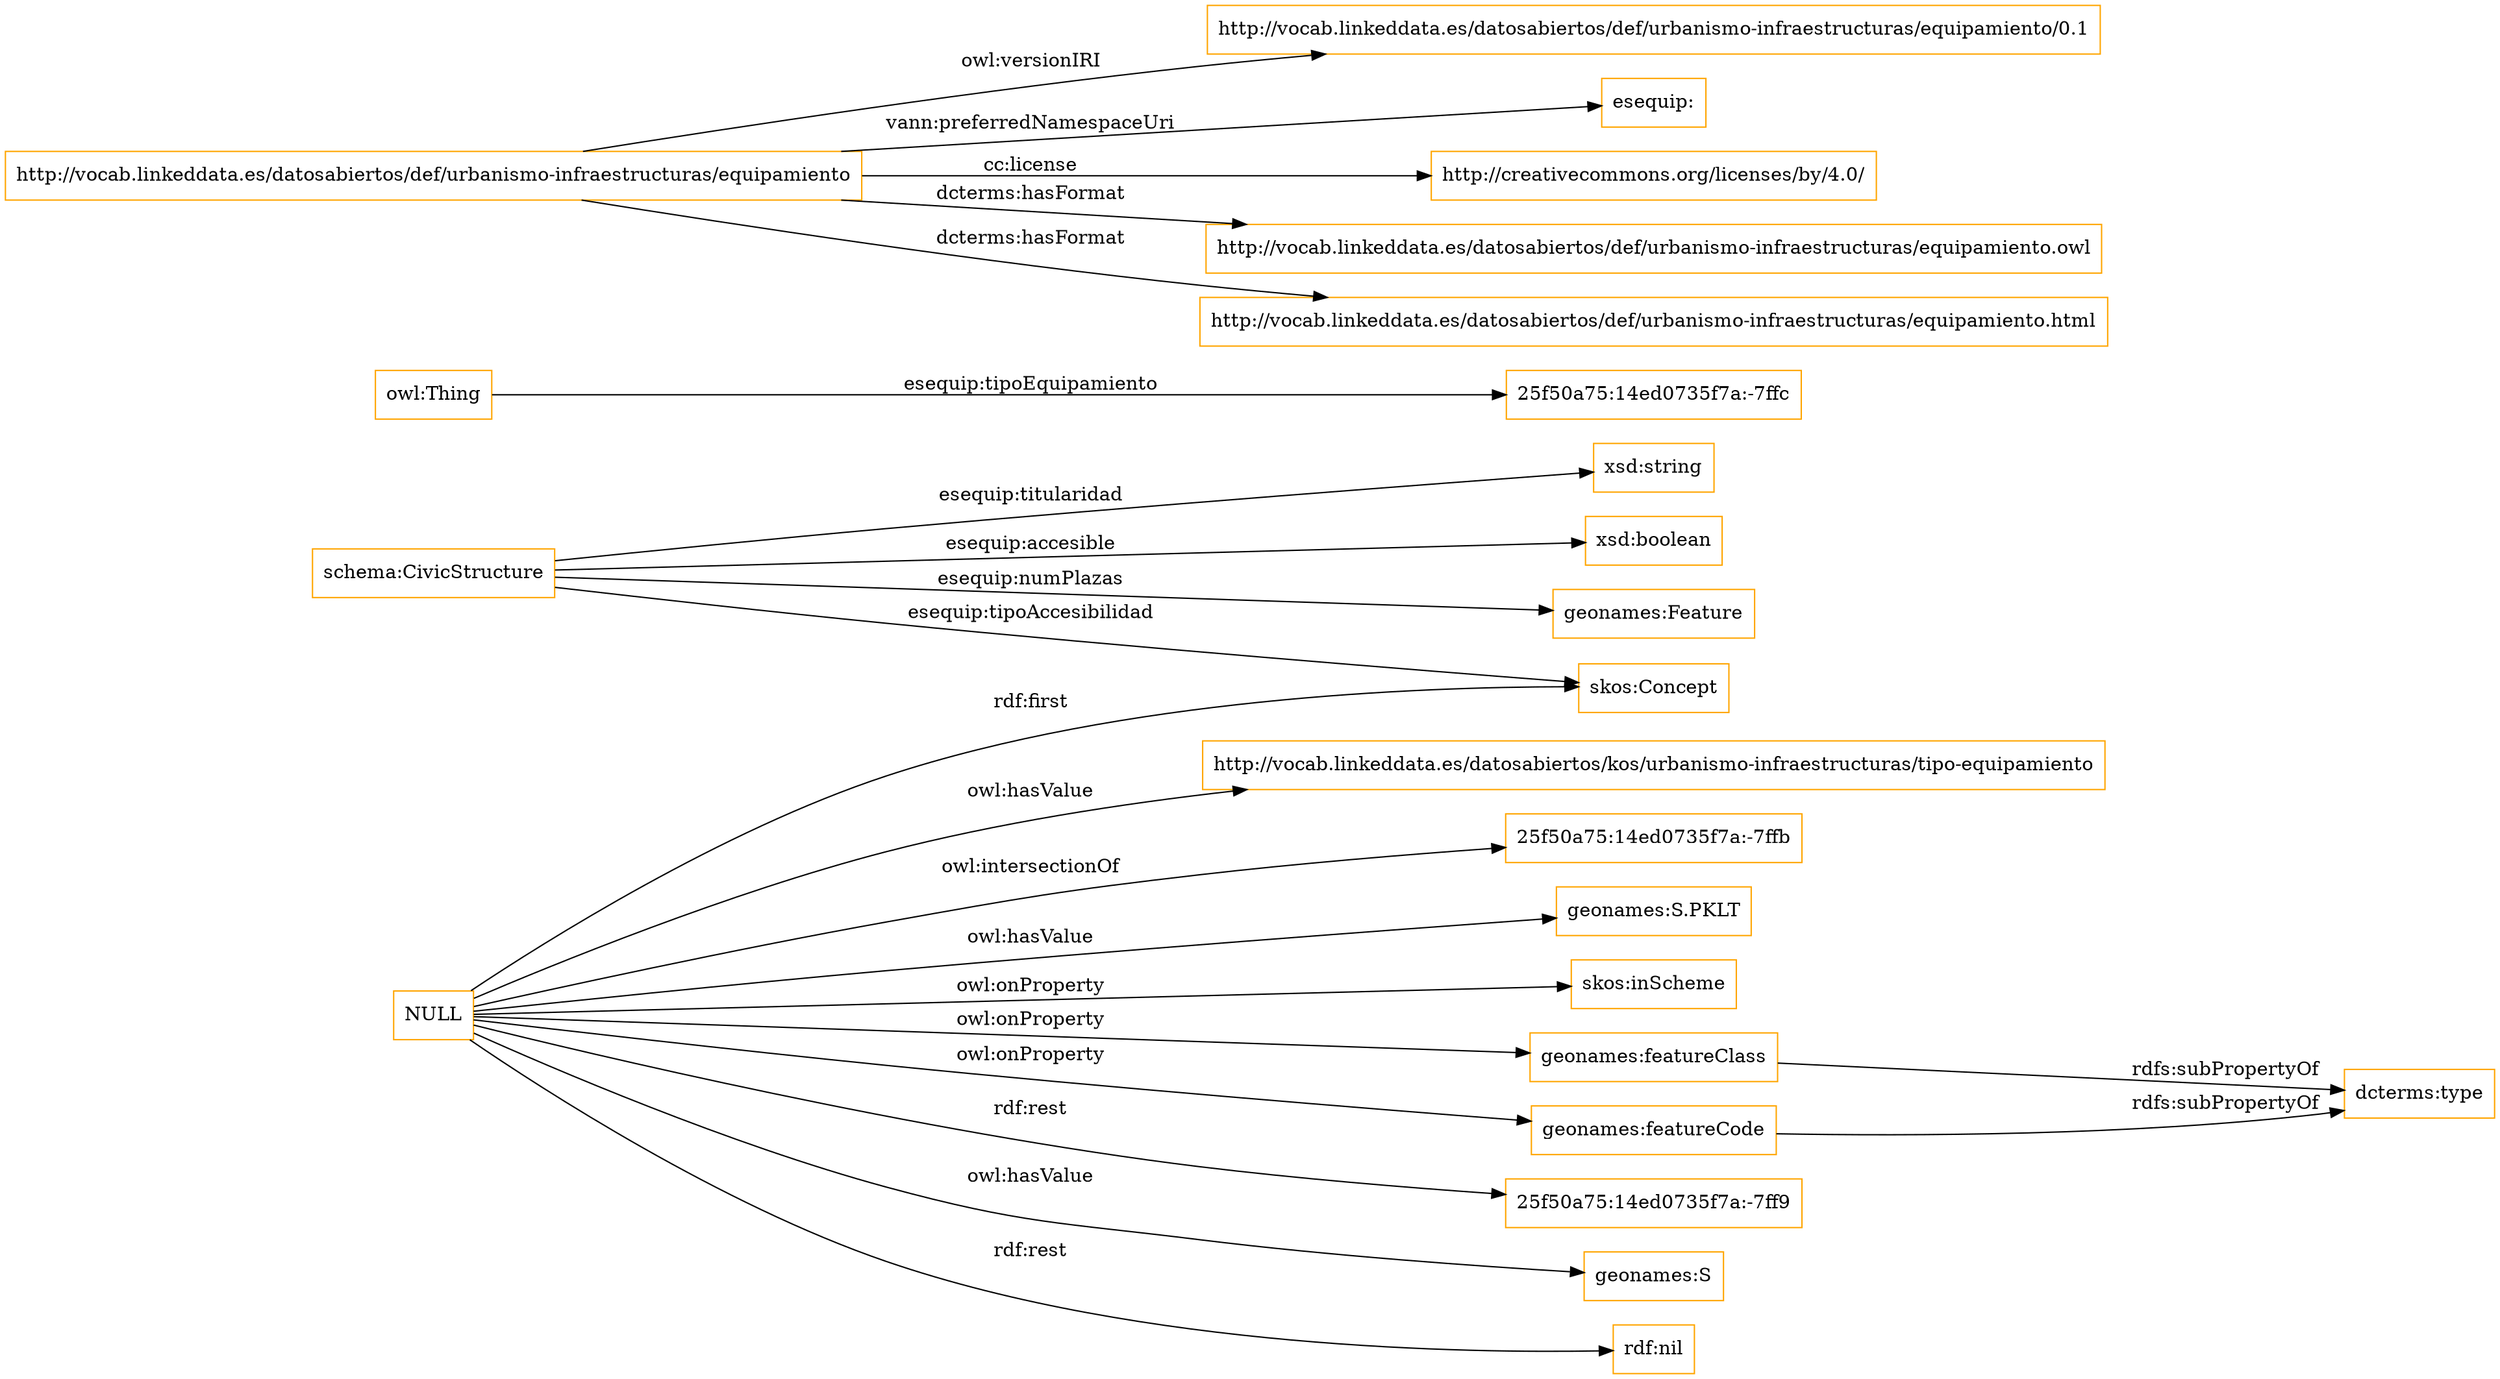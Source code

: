 digraph ar2dtool_diagram { 
rankdir=LR;
size="1501"
node [shape = rectangle, color="orange"]; "skos:Concept" "schema:CivicStructure" "geonames:Feature" "25f50a75:14ed0735f7a:-7ffc" ; /*classes style*/
	"geonames:featureClass" -> "dcterms:type" [ label = "rdfs:subPropertyOf" ];
	"http://vocab.linkeddata.es/datosabiertos/def/urbanismo-infraestructuras/equipamiento" -> "http://vocab.linkeddata.es/datosabiertos/def/urbanismo-infraestructuras/equipamiento/0.1" [ label = "owl:versionIRI" ];
	"http://vocab.linkeddata.es/datosabiertos/def/urbanismo-infraestructuras/equipamiento" -> "esequip:" [ label = "vann:preferredNamespaceUri" ];
	"http://vocab.linkeddata.es/datosabiertos/def/urbanismo-infraestructuras/equipamiento" -> "http://creativecommons.org/licenses/by/4.0/" [ label = "cc:license" ];
	"http://vocab.linkeddata.es/datosabiertos/def/urbanismo-infraestructuras/equipamiento" -> "http://vocab.linkeddata.es/datosabiertos/def/urbanismo-infraestructuras/equipamiento.owl" [ label = "dcterms:hasFormat" ];
	"http://vocab.linkeddata.es/datosabiertos/def/urbanismo-infraestructuras/equipamiento" -> "http://vocab.linkeddata.es/datosabiertos/def/urbanismo-infraestructuras/equipamiento.html" [ label = "dcterms:hasFormat" ];
	"NULL" -> "geonames:featureCode" [ label = "owl:onProperty" ];
	"NULL" -> "25f50a75:14ed0735f7a:-7ff9" [ label = "rdf:rest" ];
	"NULL" -> "skos:Concept" [ label = "rdf:first" ];
	"NULL" -> "geonames:S" [ label = "owl:hasValue" ];
	"NULL" -> "rdf:nil" [ label = "rdf:rest" ];
	"NULL" -> "http://vocab.linkeddata.es/datosabiertos/kos/urbanismo-infraestructuras/tipo-equipamiento" [ label = "owl:hasValue" ];
	"NULL" -> "25f50a75:14ed0735f7a:-7ffb" [ label = "owl:intersectionOf" ];
	"NULL" -> "geonames:featureClass" [ label = "owl:onProperty" ];
	"NULL" -> "geonames:S.PKLT" [ label = "owl:hasValue" ];
	"NULL" -> "skos:inScheme" [ label = "owl:onProperty" ];
	"geonames:featureCode" -> "dcterms:type" [ label = "rdfs:subPropertyOf" ];
	"schema:CivicStructure" -> "geonames:Feature" [ label = "esequip:numPlazas" ];
	"schema:CivicStructure" -> "skos:Concept" [ label = "esequip:tipoAccesibilidad" ];
	"schema:CivicStructure" -> "xsd:string" [ label = "esequip:titularidad" ];
	"schema:CivicStructure" -> "xsd:boolean" [ label = "esequip:accesible" ];
	"owl:Thing" -> "25f50a75:14ed0735f7a:-7ffc" [ label = "esequip:tipoEquipamiento" ];

}
